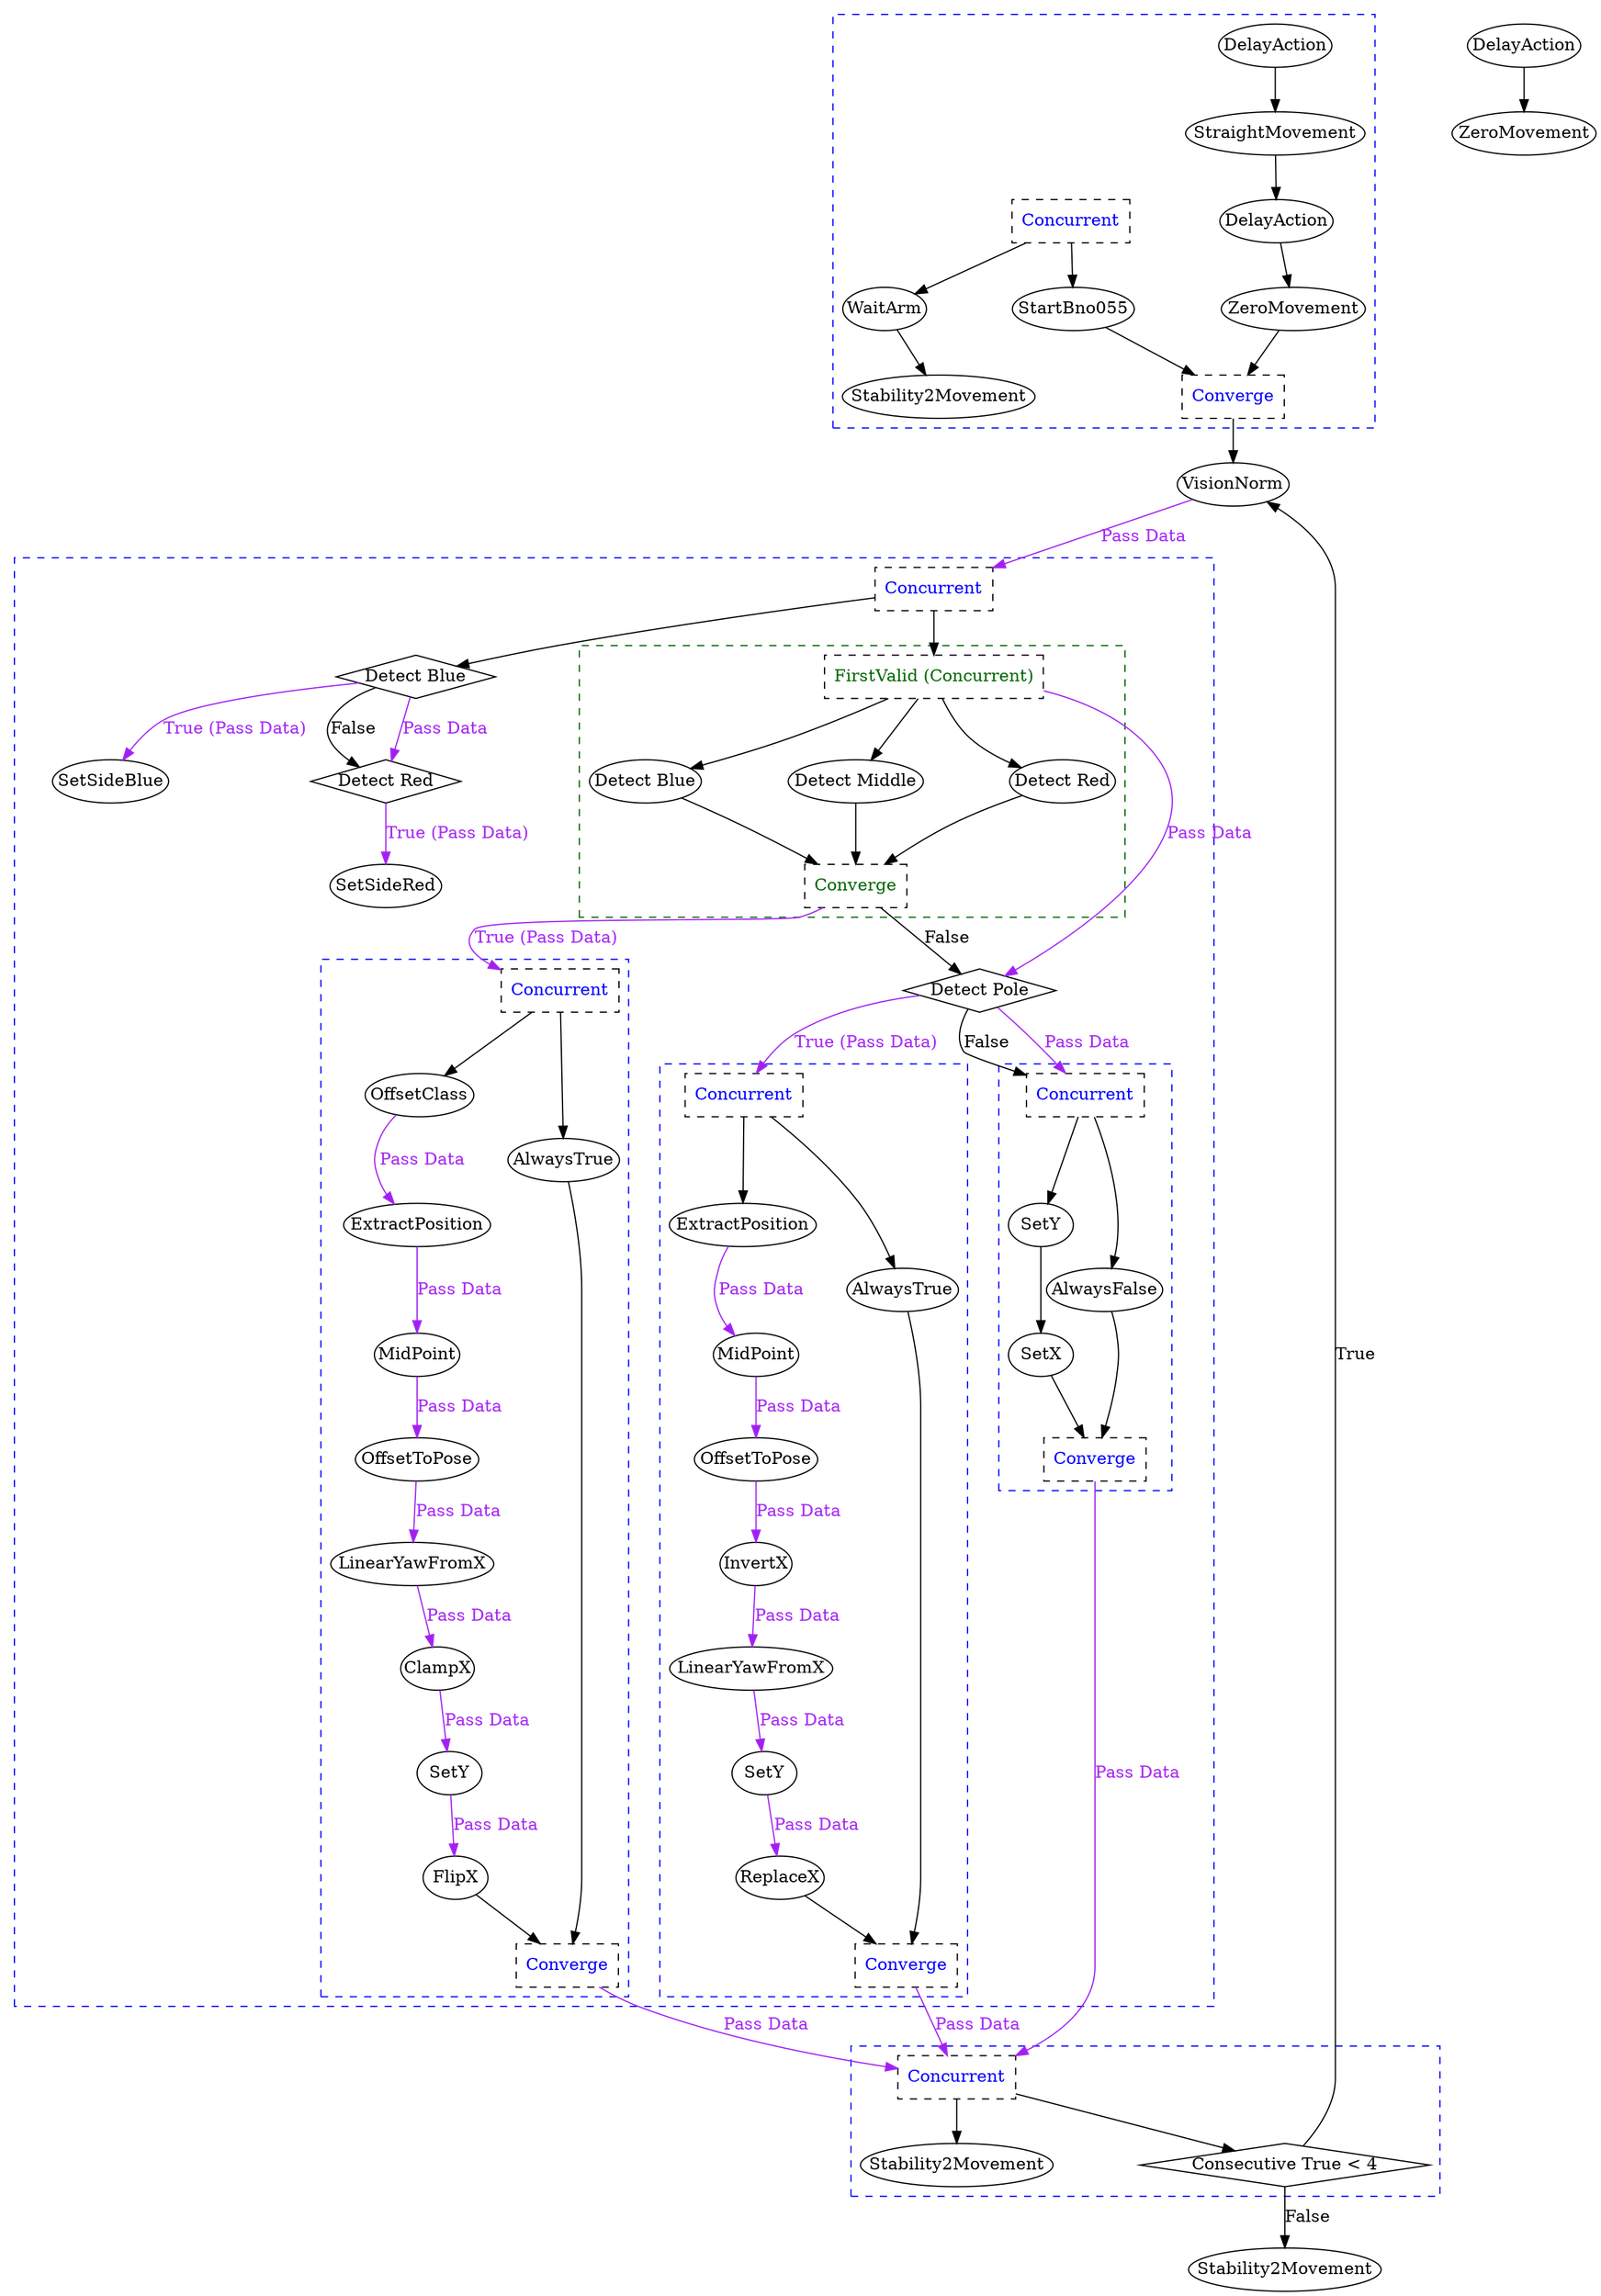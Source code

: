 digraph G {
	splines = true;
	nodesep = 1.0;
	bgcolor = "none"
	"29e5ca16-262e-4866-8e67-08cc1d7a48b5" [shape = diamond];
	subgraph "cluster_2a833201-fa92-4610-9c24-d89adb7f4757" {
		style = dashed;
		color = blue;
		"58726e18-b383-47e1-aeac-43d88d047167" -> "1b884224-e108-4884-b854-add2cd9ca395" ;
		"1b884224-e108-4884-b854-add2cd9ca395" -> "be62d4d3-c940-4159-b975-c480d2ab1e8c" ;
		"60cbcab8-ca81-4bf6-9e31-f64125fb3f74" -> "58726e18-b383-47e1-aeac-43d88d047167" ;
		"9c41dc22-3043-4ada-8c7a-b0c755a259c4" -> "232b9c3a-00e6-405a-a230-22cb84dd69e3" ;
		"3c0964e5-2703-4c60-9224-3a385156fa9e" -> "9c41dc22-3043-4ada-8c7a-b0c755a259c4";
		"3c0964e5-2703-4c60-9224-3a385156fa9e" -> "adaa9f66-9aac-46b9-8172-57a38db27557";
		"be62d4d3-c940-4159-b975-c480d2ab1e8c" -> "ae28d089-511b-40eb-b75a-141d10ebcead";
		"adaa9f66-9aac-46b9-8172-57a38db27557" -> "ae28d089-511b-40eb-b75a-141d10ebcead";
		"3c0964e5-2703-4c60-9224-3a385156fa9e" [label = "Concurrent", shape = box, fontcolor = blue, style = dashed];
		"9c41dc22-3043-4ada-8c7a-b0c755a259c4" [label = "WaitArm", margin = 0];
		"232b9c3a-00e6-405a-a230-22cb84dd69e3" [label = "Stability2Movement", margin = 0];
		"60cbcab8-ca81-4bf6-9e31-f64125fb3f74" [label = "DelayAction", margin = 0];
		"58726e18-b383-47e1-aeac-43d88d047167" [label = "StraightMovement", margin = 0];
		"1b884224-e108-4884-b854-add2cd9ca395" [label = "DelayAction", margin = 0];
		"be62d4d3-c940-4159-b975-c480d2ab1e8c" [label = "ZeroMovement", margin = 0];
		"adaa9f66-9aac-46b9-8172-57a38db27557" [label = "StartBno055", margin = 0];
		"ae28d089-511b-40eb-b75a-141d10ebcead" [label = "Converge", shape = box, fontcolor = blue, style = dashed];
	}
	
	subgraph "cluster_2471ec0f-1695-4a35-9777-c89cdd206461" {
		style = dashed;
		color = blue;
		"eec7e3f1-3824-4d7d-8f77-30a35163b522" [shape = diamond];
		"a9febd2c-dc81-4791-81b5-1e75765c3218" [shape = diamond];
		"c3c0d151-4432-43c3-9bbc-a89eebeea708" [shape = diamond];
		"a9c20c9a-47c6-421d-91eb-2ea39603712b" [shape = diamond];
		subgraph "cluster_95bdd563-df7d-4670-b927-2bf348faaffd" {
			style = dashed;
			color = blue;
			"56791970-9268-47a7-ac7d-d48acf1a639a" -> "70a602d0-fec8-4a31-91f2-4d2cd597f719" [color = purple, fontcolor = purple, label = "Pass Data"];
			"d90e2b1c-60c3-4dde-bc7a-8b27609726db" -> "56791970-9268-47a7-ac7d-d48acf1a639a" [color = purple, fontcolor = purple, label = "Pass Data"];
			"0842c76e-5c84-40ad-925a-c0bd844fc5af" -> "d90e2b1c-60c3-4dde-bc7a-8b27609726db" [color = purple, fontcolor = purple, label = "Pass Data"];
			"e7d53867-4381-46e8-951e-d57e0e14ae75" -> "0842c76e-5c84-40ad-925a-c0bd844fc5af" [color = purple, fontcolor = purple, label = "Pass Data"];
			"e4758dfe-8c35-41c0-893a-e3f68dc978a4" -> "e7d53867-4381-46e8-951e-d57e0e14ae75" [color = purple, fontcolor = purple, label = "Pass Data"];
			"9f48037f-8697-4ec5-a6a7-5834e7175efb" -> "e4758dfe-8c35-41c0-893a-e3f68dc978a4" [color = purple, fontcolor = purple, label = "Pass Data"];
			"e110561f-b4f8-4c0b-942b-97c033121acd" -> "9f48037f-8697-4ec5-a6a7-5834e7175efb" [color = purple, fontcolor = purple, label = "Pass Data"];
			"5a3edcce-ea71-4f9d-853e-22b949def6dc" -> "e110561f-b4f8-4c0b-942b-97c033121acd";
			"5a3edcce-ea71-4f9d-853e-22b949def6dc" -> "99b4038e-0207-4ecc-8193-f836c533dd76";
			"70a602d0-fec8-4a31-91f2-4d2cd597f719" -> "f3cce45b-5d61-48ac-8564-2d951170db4f";
			"99b4038e-0207-4ecc-8193-f836c533dd76" -> "f3cce45b-5d61-48ac-8564-2d951170db4f";
			"5a3edcce-ea71-4f9d-853e-22b949def6dc" [label = "Concurrent", shape = box, fontcolor = blue, style = dashed];
			"e110561f-b4f8-4c0b-942b-97c033121acd" [label = "OffsetClass", margin = 0];
			"9f48037f-8697-4ec5-a6a7-5834e7175efb" [label = "ExtractPosition", margin = 0];
			"e4758dfe-8c35-41c0-893a-e3f68dc978a4" [label = "MidPoint", margin = 0];
			"e7d53867-4381-46e8-951e-d57e0e14ae75" [label = "OffsetToPose", margin = 0];
			"0842c76e-5c84-40ad-925a-c0bd844fc5af" [label = "LinearYawFromX", margin = 0];
			"d90e2b1c-60c3-4dde-bc7a-8b27609726db" [label = "ClampX", margin = 0];
			"56791970-9268-47a7-ac7d-d48acf1a639a" [label = "SetY", margin = 0];
			"70a602d0-fec8-4a31-91f2-4d2cd597f719" [label = "FlipX", margin = 0];
			"99b4038e-0207-4ecc-8193-f836c533dd76" [label = "AlwaysTrue", margin = 0];
			"f3cce45b-5d61-48ac-8564-2d951170db4f" [label = "Converge", shape = box, fontcolor = blue, style = dashed];
		}
		
		subgraph "cluster_4645f6e4-98e4-447f-871d-6175872b904b" {
			style = dashed;
			color = blue;
			"bdf824e5-83b3-489a-b941-6e1b36670c6b" -> "e9c84174-633b-496a-8844-3e49113fe8e7" [color = purple, fontcolor = purple, label = "Pass Data"];
			"247d692f-7e7d-4e5f-a039-04575dfed6c1" -> "bdf824e5-83b3-489a-b941-6e1b36670c6b" [color = purple, fontcolor = purple, label = "Pass Data"];
			"512790d4-2a15-4df6-b5f6-7b598ba74d6c" -> "247d692f-7e7d-4e5f-a039-04575dfed6c1" [color = purple, fontcolor = purple, label = "Pass Data"];
			"6ed540a7-f7f7-49a4-8e72-1d50d6e0d328" -> "512790d4-2a15-4df6-b5f6-7b598ba74d6c" [color = purple, fontcolor = purple, label = "Pass Data"];
			"902bbf9e-04e5-472a-9622-9b747b4b4ab3" -> "6ed540a7-f7f7-49a4-8e72-1d50d6e0d328" [color = purple, fontcolor = purple, label = "Pass Data"];
			"4947cdb2-6fbb-4e3b-b2db-efca079b022d" -> "902bbf9e-04e5-472a-9622-9b747b4b4ab3" [color = purple, fontcolor = purple, label = "Pass Data"];
			"724ad777-3cd2-4819-a23f-b55ae436b10e" -> "4947cdb2-6fbb-4e3b-b2db-efca079b022d";
			"724ad777-3cd2-4819-a23f-b55ae436b10e" -> "5c7d4c59-7621-45c4-8fcf-6eae89c4c4b6";
			"e9c84174-633b-496a-8844-3e49113fe8e7" -> "2ac3b9c3-c484-403a-aafc-e3a593ccc23e";
			"5c7d4c59-7621-45c4-8fcf-6eae89c4c4b6" -> "2ac3b9c3-c484-403a-aafc-e3a593ccc23e";
			"724ad777-3cd2-4819-a23f-b55ae436b10e" [label = "Concurrent", shape = box, fontcolor = blue, style = dashed];
			"4947cdb2-6fbb-4e3b-b2db-efca079b022d" [label = "ExtractPosition", margin = 0];
			"902bbf9e-04e5-472a-9622-9b747b4b4ab3" [label = "MidPoint", margin = 0];
			"6ed540a7-f7f7-49a4-8e72-1d50d6e0d328" [label = "OffsetToPose", margin = 0];
			"512790d4-2a15-4df6-b5f6-7b598ba74d6c" [label = "InvertX", margin = 0];
			"247d692f-7e7d-4e5f-a039-04575dfed6c1" [label = "LinearYawFromX", margin = 0];
			"bdf824e5-83b3-489a-b941-6e1b36670c6b" [label = "SetY", margin = 0];
			"e9c84174-633b-496a-8844-3e49113fe8e7" [label = "ReplaceX", margin = 0];
			"5c7d4c59-7621-45c4-8fcf-6eae89c4c4b6" [label = "AlwaysTrue", margin = 0];
			"2ac3b9c3-c484-403a-aafc-e3a593ccc23e" [label = "Converge", shape = box, fontcolor = blue, style = dashed];
		}
		
		subgraph "cluster_cc8b152b-c3d2-43f9-a863-59982406e4e5" {
			style = dashed;
			color = blue;
			"529fe98a-a692-45fc-80cd-ec68a6d5ae49" -> "667d9721-01fd-4980-8a01-9418f0423234" ;
			"afbca5f8-ab9f-4dea-8615-090c44b33156" -> "529fe98a-a692-45fc-80cd-ec68a6d5ae49";
			"afbca5f8-ab9f-4dea-8615-090c44b33156" -> "34ab6220-70d7-438f-a184-8d39bc48021a";
			"667d9721-01fd-4980-8a01-9418f0423234" -> "bfa54850-6015-46cf-9476-20b0b5e220cc";
			"34ab6220-70d7-438f-a184-8d39bc48021a" -> "bfa54850-6015-46cf-9476-20b0b5e220cc";
			"afbca5f8-ab9f-4dea-8615-090c44b33156" [label = "Concurrent", shape = box, fontcolor = blue, style = dashed];
			"529fe98a-a692-45fc-80cd-ec68a6d5ae49" [label = "SetY", margin = 0];
			"667d9721-01fd-4980-8a01-9418f0423234" [label = "SetX", margin = 0];
			"34ab6220-70d7-438f-a184-8d39bc48021a" [label = "AlwaysFalse", margin = 0];
			"bfa54850-6015-46cf-9476-20b0b5e220cc" [label = "Converge", shape = box, fontcolor = blue, style = dashed];
		}
		
		subgraph "cluster_d9c7675c-f782-46c3-8b4c-86ae87b4835e" {
			style = dashed;
			color = darkgreen;
			"1aaad022-850e-47d3-b339-8883689a5cae" -> "ea79da57-a450-458d-ae9e-19ee7c841922";
			"1aaad022-850e-47d3-b339-8883689a5cae" -> "ba5bc972-12c4-4b83-b4ea-742746dc8655";
			"1aaad022-850e-47d3-b339-8883689a5cae" -> "2096dcf0-dafc-4487-b8cc-b3f148e5c115";
			"ea79da57-a450-458d-ae9e-19ee7c841922" -> "a9c20c9a-47c6-421d-91eb-2ea39603712b";
			"ba5bc972-12c4-4b83-b4ea-742746dc8655" -> "a9c20c9a-47c6-421d-91eb-2ea39603712b";
			"2096dcf0-dafc-4487-b8cc-b3f148e5c115" -> "a9c20c9a-47c6-421d-91eb-2ea39603712b";
			"1aaad022-850e-47d3-b339-8883689a5cae" [label = "FirstValid (Concurrent)", shape = box, fontcolor = darkgreen, style = dashed];
			"ea79da57-a450-458d-ae9e-19ee7c841922" [label = "Detect Blue", margin = 0];
			"ba5bc972-12c4-4b83-b4ea-742746dc8655" [label = "Detect Middle", margin = 0];
			"2096dcf0-dafc-4487-b8cc-b3f148e5c115" [label = "Detect Red", margin = 0];
			"a9c20c9a-47c6-421d-91eb-2ea39603712b" [label = "Converge", shape = box, fontcolor = darkgreen, style = dashed];
		}
		
		"eec7e3f1-3824-4d7d-8f77-30a35163b522" -> "32824171-47ab-4cbf-a81a-dc9d27a77df5" [color = purple, fontcolor = purple, label = "True (Pass Data)"];
		"a9febd2c-dc81-4791-81b5-1e75765c3218" -> "c72f325b-8d05-4890-8a2c-de9f970d63ed" [color = purple, fontcolor = purple, label = "True (Pass Data)"];
		"a9febd2c-dc81-4791-81b5-1e75765c3218" -> "eec7e3f1-3824-4d7d-8f77-30a35163b522" [label = "False"];
		"a9febd2c-dc81-4791-81b5-1e75765c3218" -> "eec7e3f1-3824-4d7d-8f77-30a35163b522" [color = purple, fontcolor = purple, label = "Pass Data"];
		"c3c0d151-4432-43c3-9bbc-a89eebeea708" -> "724ad777-3cd2-4819-a23f-b55ae436b10e" [color = purple, fontcolor = purple, label = "True (Pass Data)"];
		"c3c0d151-4432-43c3-9bbc-a89eebeea708" -> "afbca5f8-ab9f-4dea-8615-090c44b33156" [label = "False"];
		"c3c0d151-4432-43c3-9bbc-a89eebeea708" -> "afbca5f8-ab9f-4dea-8615-090c44b33156" [color = purple, fontcolor = purple, label = "Pass Data"];
		"a9c20c9a-47c6-421d-91eb-2ea39603712b" -> "5a3edcce-ea71-4f9d-853e-22b949def6dc" [color = purple, fontcolor = purple, label = "True (Pass Data)"];
		"a9c20c9a-47c6-421d-91eb-2ea39603712b" -> "c3c0d151-4432-43c3-9bbc-a89eebeea708" [label = "False"];
		"1aaad022-850e-47d3-b339-8883689a5cae" -> "c3c0d151-4432-43c3-9bbc-a89eebeea708" [color = purple, fontcolor = purple, label = "Pass Data"];
		"ddef187c-82ab-4da8-a537-0e915924a1f1" -> "a9febd2c-dc81-4791-81b5-1e75765c3218";
		"ddef187c-82ab-4da8-a537-0e915924a1f1" -> "1aaad022-850e-47d3-b339-8883689a5cae";
		"ddef187c-82ab-4da8-a537-0e915924a1f1" [label = "Concurrent", shape = box, fontcolor = blue, style = dashed];
		"c72f325b-8d05-4890-8a2c-de9f970d63ed" [label = "SetSideBlue", margin = 0];
		"32824171-47ab-4cbf-a81a-dc9d27a77df5" [label = "SetSideRed", margin = 0];
		"eec7e3f1-3824-4d7d-8f77-30a35163b522" [label = "Detect Red", margin = 0];
		"a9febd2c-dc81-4791-81b5-1e75765c3218" [label = "Detect Blue", margin = 0];
		"c3c0d151-4432-43c3-9bbc-a89eebeea708" [label = "Detect Pole", margin = 0];
	}
	
	subgraph "cluster_9cacdfe2-39b3-4fc7-9055-13b76b571089" {
		style = dashed;
		color = blue;
		"9116df2e-952d-4c7e-bc38-05f88b478857" -> "e45dcbab-483f-4e06-b6ba-91fa2b143b98";
		"9116df2e-952d-4c7e-bc38-05f88b478857" -> "29e5ca16-262e-4866-8e67-08cc1d7a48b5";
		"9116df2e-952d-4c7e-bc38-05f88b478857" [label = "Concurrent", shape = box, fontcolor = blue, style = dashed];
		"e45dcbab-483f-4e06-b6ba-91fa2b143b98" [label = "Stability2Movement", margin = 0];
		"29e5ca16-262e-4866-8e67-08cc1d7a48b5" [label = "Consecutive True < 4", margin = 0];
	}
	
	"f3cce45b-5d61-48ac-8564-2d951170db4f" -> "9116df2e-952d-4c7e-bc38-05f88b478857" [color = purple, fontcolor = purple, label = "Pass Data"];
	"2ac3b9c3-c484-403a-aafc-e3a593ccc23e" -> "9116df2e-952d-4c7e-bc38-05f88b478857" [color = purple, fontcolor = purple, label = "Pass Data"];
	"bfa54850-6015-46cf-9476-20b0b5e220cc" -> "9116df2e-952d-4c7e-bc38-05f88b478857" [color = purple, fontcolor = purple, label = "Pass Data"];
	"0a75886f-5948-4561-8e3f-fde7b05229b2" -> "ddef187c-82ab-4da8-a537-0e915924a1f1" [color = purple, fontcolor = purple, label = "Pass Data"];
	"29e5ca16-262e-4866-8e67-08cc1d7a48b5" -> "0a75886f-5948-4561-8e3f-fde7b05229b2" [label = "True"];
	"9b7bd078-5fff-4696-86a8-d35e238d16a9" -> "1117b2ff-c52d-416f-bb61-6f05b6639d7e" ;
	"29e5ca16-262e-4866-8e67-08cc1d7a48b5" -> "536a4796-25f9-429f-a075-3409ecc7889a" [label = "False"];
	"ae28d089-511b-40eb-b75a-141d10ebcead" -> "0a75886f-5948-4561-8e3f-fde7b05229b2" ;
	"0a75886f-5948-4561-8e3f-fde7b05229b2" [label = "VisionNorm", margin = 0];
	"536a4796-25f9-429f-a075-3409ecc7889a" [label = "Stability2Movement", margin = 0];
	"9b7bd078-5fff-4696-86a8-d35e238d16a9" [label = "DelayAction", margin = 0];
	"1117b2ff-c52d-416f-bb61-6f05b6639d7e" [label = "ZeroMovement", margin = 0];
}

